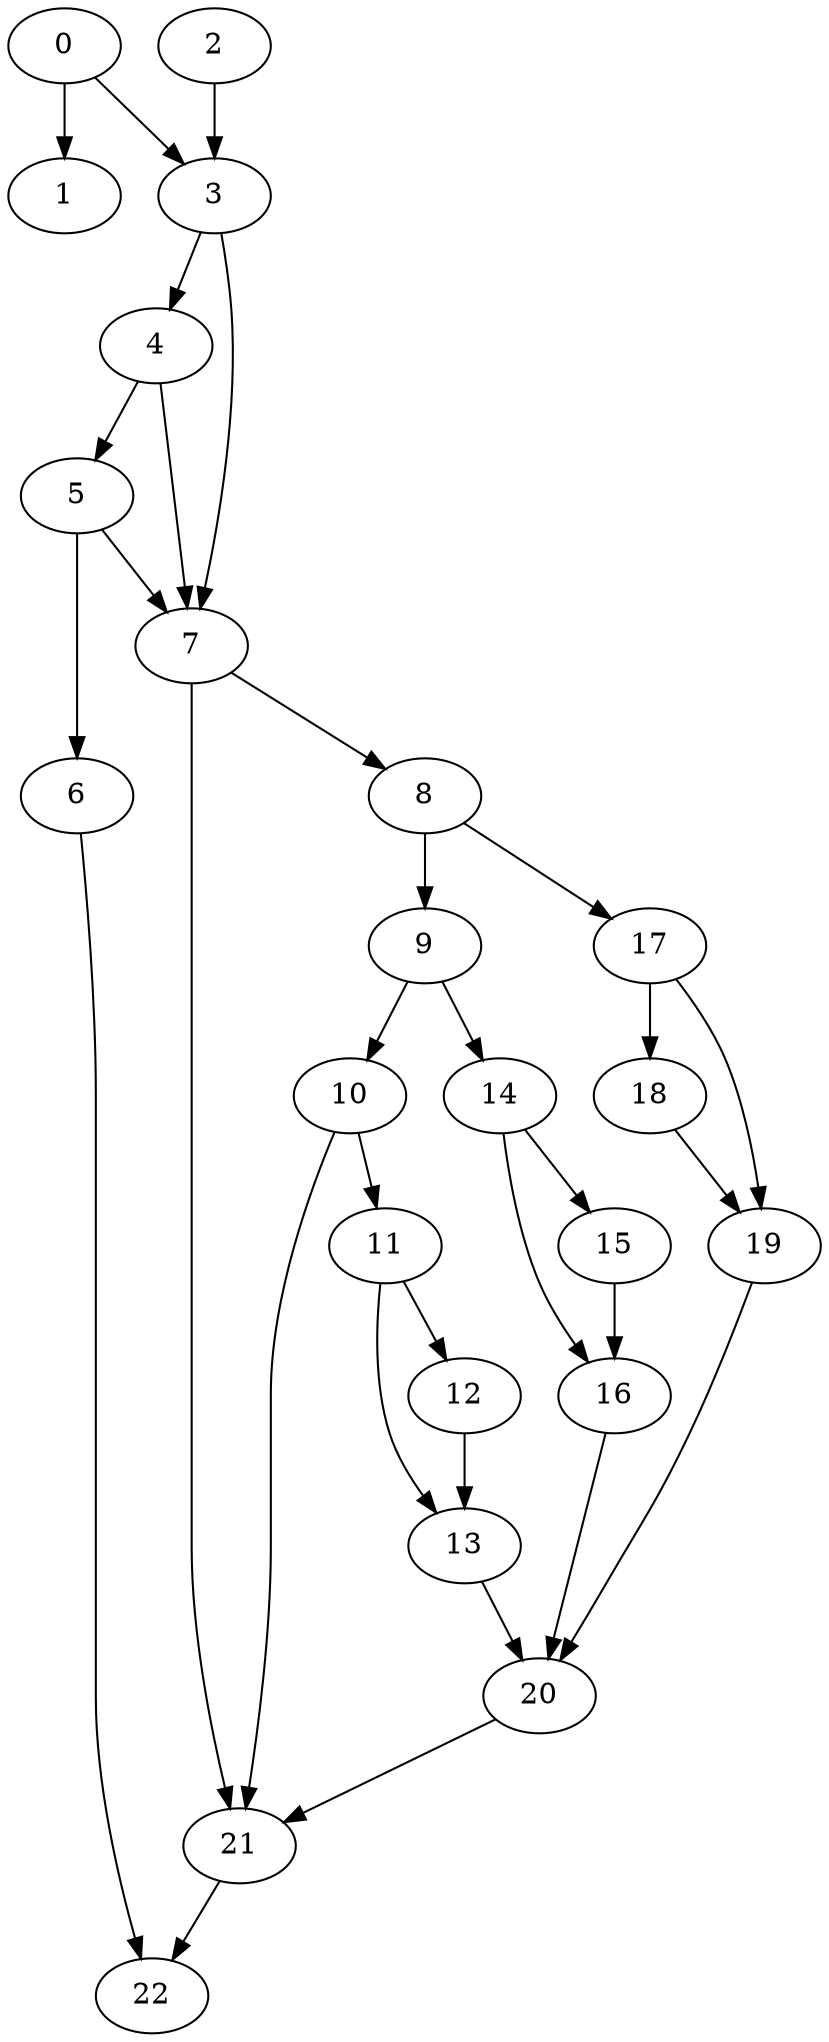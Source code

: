 digraph {
	0
	1
	2
	3
	4
	5
	6
	7
	8
	9
	10
	11
	12
	13
	14
	15
	16
	17
	18
	19
	20
	21
	22
	0 -> 1
	4 -> 5
	5 -> 6
	3 -> 7
	4 -> 7
	5 -> 7
	9 -> 10
	10 -> 11
	7 -> 21
	10 -> 21
	20 -> 21
	0 -> 3
	2 -> 3
	3 -> 4
	7 -> 8
	11 -> 12
	11 -> 13
	12 -> 13
	8 -> 9
	17 -> 18
	17 -> 19
	18 -> 19
	6 -> 22
	21 -> 22
	9 -> 14
	14 -> 15
	14 -> 16
	15 -> 16
	8 -> 17
	16 -> 20
	19 -> 20
	13 -> 20
}

